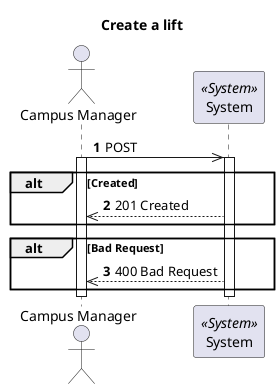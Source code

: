 @startuml
'https://plantuml.com/sequence-diagram

autonumber
skinparam packageStyle rect

title Create a lift

actor "Campus Manager" as CM
participant "System" as Sys <<System>>

CM->> Sys : POST

activate CM
activate Sys
alt Created
   CM<<--Sys : 201 Created
end
alt Bad Request
   CM<<--Sys : 400 Bad Request
end
deactivate CM
deactivate Sys


@enduml
